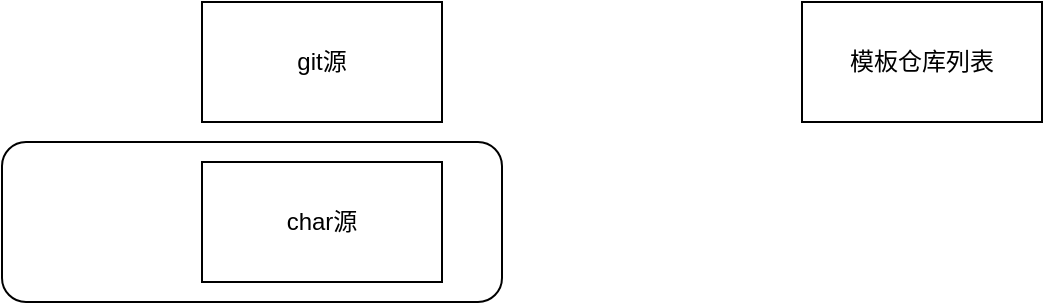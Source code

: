 <mxfile version="21.6.6" type="github">
  <diagram name="模板仓库" id="Vcu2Aqr-mU0hvWA8rodl">
    <mxGraphModel dx="1754" dy="531" grid="1" gridSize="10" guides="1" tooltips="1" connect="1" arrows="1" fold="1" page="1" pageScale="1" pageWidth="827" pageHeight="1169" math="0" shadow="0">
      <root>
        <mxCell id="0" />
        <mxCell id="1" parent="0" />
        <mxCell id="QC23TzgjcBWWYO4IGFXs-4" value="" style="rounded=1;whiteSpace=wrap;html=1;" vertex="1" parent="1">
          <mxGeometry x="-180" y="270" width="250" height="80" as="geometry" />
        </mxCell>
        <mxCell id="QC23TzgjcBWWYO4IGFXs-1" value="模板仓库列表" style="rounded=0;whiteSpace=wrap;html=1;" vertex="1" parent="1">
          <mxGeometry x="220" y="200" width="120" height="60" as="geometry" />
        </mxCell>
        <mxCell id="QC23TzgjcBWWYO4IGFXs-2" value="git源" style="rounded=0;whiteSpace=wrap;html=1;" vertex="1" parent="1">
          <mxGeometry x="-80" y="200" width="120" height="60" as="geometry" />
        </mxCell>
        <mxCell id="QC23TzgjcBWWYO4IGFXs-3" value="char源" style="rounded=0;whiteSpace=wrap;html=1;" vertex="1" parent="1">
          <mxGeometry x="-80" y="280" width="120" height="60" as="geometry" />
        </mxCell>
      </root>
    </mxGraphModel>
  </diagram>
</mxfile>
